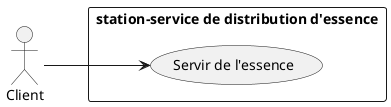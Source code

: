@startuml
left to right direction

actor Client

rectangle "station-service de distribution d'essence" {
    usecase "Servir de l'essence" as UC1
}

Client --> UC1

@enduml
